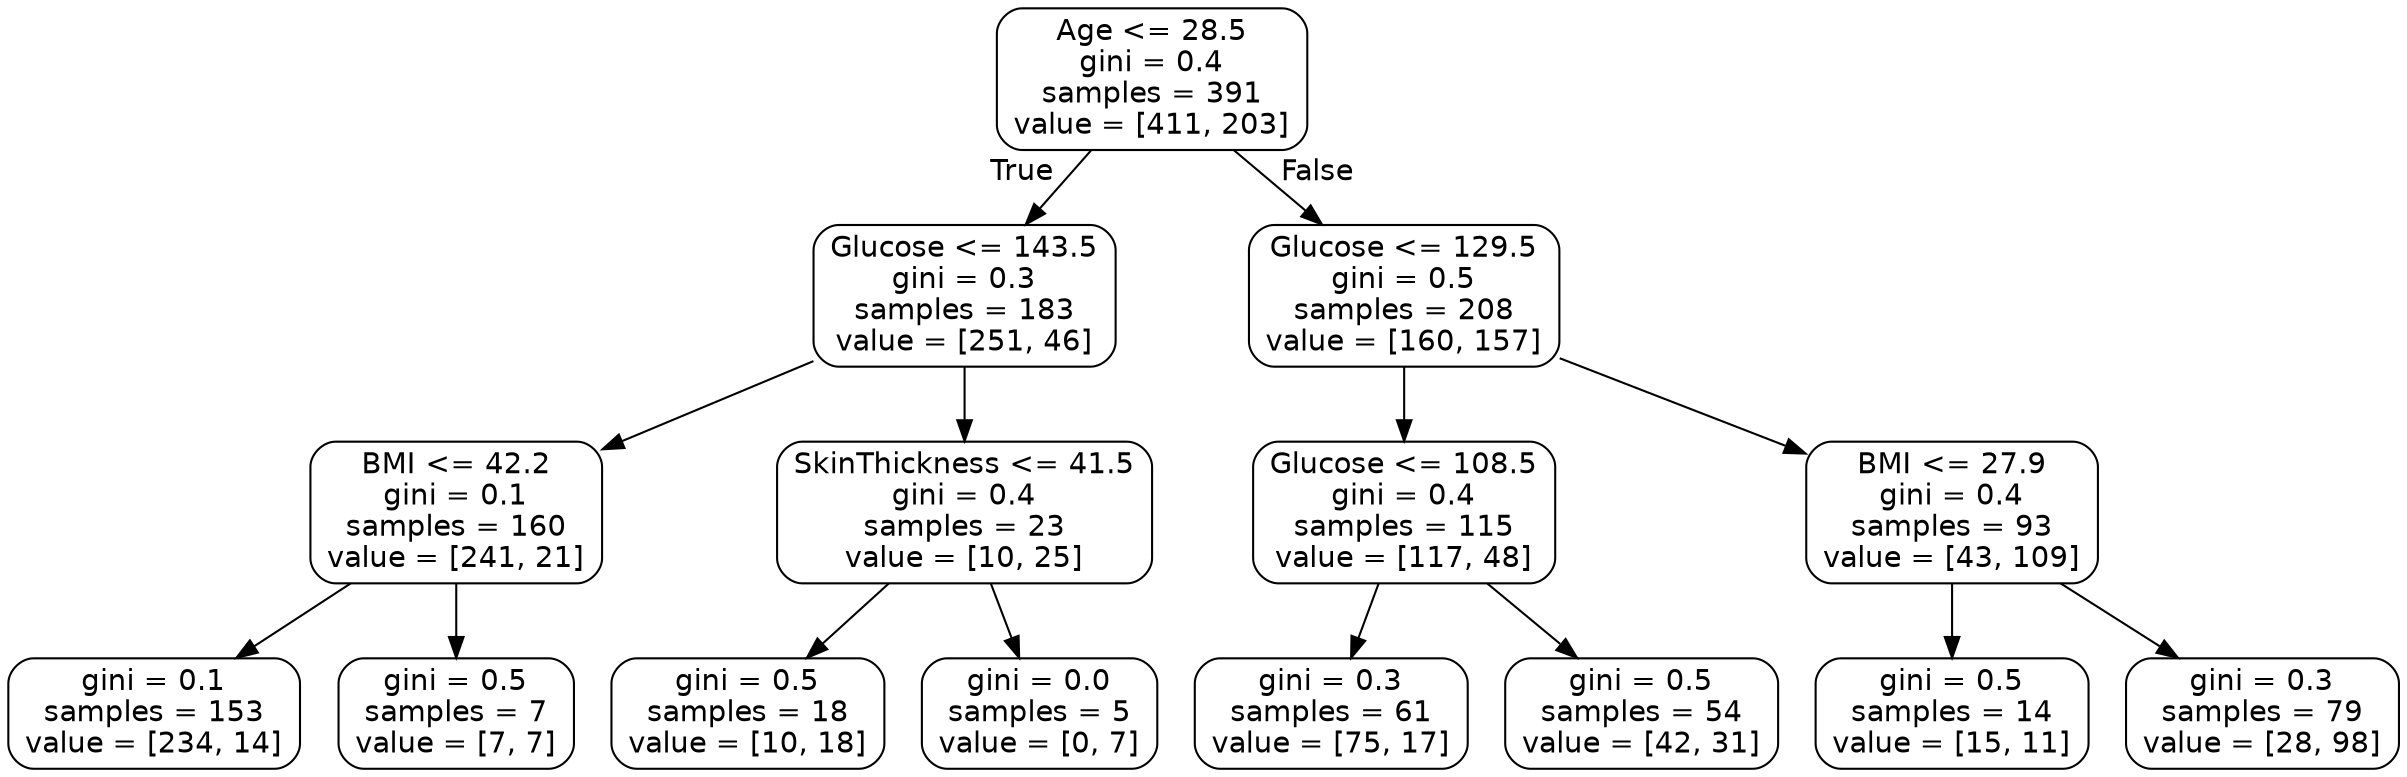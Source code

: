 digraph Tree {
node [shape=box, style="rounded", color="black", fontname="helvetica"] ;
edge [fontname="helvetica"] ;
0 [label="Age <= 28.5\ngini = 0.4\nsamples = 391\nvalue = [411, 203]"] ;
1 [label="Glucose <= 143.5\ngini = 0.3\nsamples = 183\nvalue = [251, 46]"] ;
0 -> 1 [labeldistance=2.5, labelangle=45, headlabel="True"] ;
2 [label="BMI <= 42.2\ngini = 0.1\nsamples = 160\nvalue = [241, 21]"] ;
1 -> 2 ;
3 [label="gini = 0.1\nsamples = 153\nvalue = [234, 14]"] ;
2 -> 3 ;
4 [label="gini = 0.5\nsamples = 7\nvalue = [7, 7]"] ;
2 -> 4 ;
5 [label="SkinThickness <= 41.5\ngini = 0.4\nsamples = 23\nvalue = [10, 25]"] ;
1 -> 5 ;
6 [label="gini = 0.5\nsamples = 18\nvalue = [10, 18]"] ;
5 -> 6 ;
7 [label="gini = 0.0\nsamples = 5\nvalue = [0, 7]"] ;
5 -> 7 ;
8 [label="Glucose <= 129.5\ngini = 0.5\nsamples = 208\nvalue = [160, 157]"] ;
0 -> 8 [labeldistance=2.5, labelangle=-45, headlabel="False"] ;
9 [label="Glucose <= 108.5\ngini = 0.4\nsamples = 115\nvalue = [117, 48]"] ;
8 -> 9 ;
10 [label="gini = 0.3\nsamples = 61\nvalue = [75, 17]"] ;
9 -> 10 ;
11 [label="gini = 0.5\nsamples = 54\nvalue = [42, 31]"] ;
9 -> 11 ;
12 [label="BMI <= 27.9\ngini = 0.4\nsamples = 93\nvalue = [43, 109]"] ;
8 -> 12 ;
13 [label="gini = 0.5\nsamples = 14\nvalue = [15, 11]"] ;
12 -> 13 ;
14 [label="gini = 0.3\nsamples = 79\nvalue = [28, 98]"] ;
12 -> 14 ;
}
